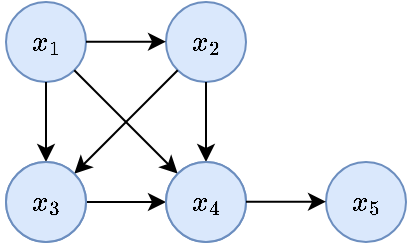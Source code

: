 <mxfile version="21.6.8" type="device">
  <diagram name="Page-1" id="d-9mGRL6aTvQhDhSjTsx">
    <mxGraphModel dx="478" dy="330" grid="1" gridSize="10" guides="1" tooltips="1" connect="1" arrows="1" fold="1" page="1" pageScale="1" pageWidth="827" pageHeight="1169" math="1" shadow="0">
      <root>
        <mxCell id="0" />
        <mxCell id="1" parent="0" />
        <mxCell id="yweXbOrhJfcLfBBhVS54-12" value="$$x_2$$" style="ellipse;whiteSpace=wrap;html=1;aspect=fixed;fillColor=#dae8fc;strokeColor=#6c8ebf;" parent="1" vertex="1">
          <mxGeometry x="160" y="40" width="40" height="40" as="geometry" />
        </mxCell>
        <mxCell id="YyBx6j8OX0uBX59bD9L7-3" value="$$x_3$$" style="ellipse;whiteSpace=wrap;html=1;aspect=fixed;fillColor=#dae8fc;strokeColor=#6c8ebf;direction=south;" parent="1" vertex="1">
          <mxGeometry x="80" y="120" width="40" height="40" as="geometry" />
        </mxCell>
        <mxCell id="YyBx6j8OX0uBX59bD9L7-4" value="$$x_1$$" style="ellipse;whiteSpace=wrap;html=1;aspect=fixed;fillColor=#dae8fc;strokeColor=#6c8ebf;" parent="1" vertex="1">
          <mxGeometry x="80" y="40" width="40" height="40" as="geometry" />
        </mxCell>
        <mxCell id="YyBx6j8OX0uBX59bD9L7-15" value="" style="endArrow=classic;html=1;rounded=0;exitX=0.5;exitY=1;exitDx=0;exitDy=0;entryX=0;entryY=0.5;entryDx=0;entryDy=0;" parent="1" source="YyBx6j8OX0uBX59bD9L7-4" target="YyBx6j8OX0uBX59bD9L7-3" edge="1">
          <mxGeometry width="50" height="50" relative="1" as="geometry">
            <mxPoint x="130" y="130" as="sourcePoint" />
            <mxPoint x="180" y="80" as="targetPoint" />
          </mxGeometry>
        </mxCell>
        <mxCell id="7tzM2_jb2_C5OTmLuj84-1" value="$$x_4$$" style="ellipse;whiteSpace=wrap;html=1;aspect=fixed;fillColor=#dae8fc;strokeColor=#6c8ebf;direction=south;" parent="1" vertex="1">
          <mxGeometry x="160" y="120" width="40" height="40" as="geometry" />
        </mxCell>
        <mxCell id="7tzM2_jb2_C5OTmLuj84-6" value="" style="endArrow=classic;html=1;rounded=0;exitX=0;exitY=1;exitDx=0;exitDy=0;entryX=0;entryY=0;entryDx=0;entryDy=0;" parent="1" source="yweXbOrhJfcLfBBhVS54-12" target="YyBx6j8OX0uBX59bD9L7-3" edge="1">
          <mxGeometry width="50" height="50" relative="1" as="geometry">
            <mxPoint x="190" y="90" as="sourcePoint" />
            <mxPoint x="190" y="110" as="targetPoint" />
          </mxGeometry>
        </mxCell>
        <mxCell id="7tzM2_jb2_C5OTmLuj84-8" value="" style="endArrow=classic;html=1;rounded=0;exitX=0.5;exitY=0;exitDx=0;exitDy=0;entryX=0.5;entryY=1;entryDx=0;entryDy=0;" parent="1" source="YyBx6j8OX0uBX59bD9L7-3" target="7tzM2_jb2_C5OTmLuj84-1" edge="1">
          <mxGeometry width="50" height="50" relative="1" as="geometry">
            <mxPoint x="160" y="190" as="sourcePoint" />
            <mxPoint x="200" y="190" as="targetPoint" />
          </mxGeometry>
        </mxCell>
        <mxCell id="tNs_6DiUinGEc3Wkc2p0-2" value="" style="endArrow=classic;html=1;rounded=0;exitX=0.5;exitY=0;exitDx=0;exitDy=0;entryX=0.5;entryY=1;entryDx=0;entryDy=0;" edge="1" parent="1">
          <mxGeometry width="50" height="50" relative="1" as="geometry">
            <mxPoint x="120" y="59.83" as="sourcePoint" />
            <mxPoint x="160" y="59.83" as="targetPoint" />
          </mxGeometry>
        </mxCell>
        <mxCell id="tNs_6DiUinGEc3Wkc2p0-3" value="" style="endArrow=classic;html=1;rounded=0;exitX=0.5;exitY=1;exitDx=0;exitDy=0;entryX=0;entryY=0.5;entryDx=0;entryDy=0;" edge="1" parent="1" source="yweXbOrhJfcLfBBhVS54-12" target="7tzM2_jb2_C5OTmLuj84-1">
          <mxGeometry width="50" height="50" relative="1" as="geometry">
            <mxPoint x="240" y="190" as="sourcePoint" />
            <mxPoint x="290" y="140" as="targetPoint" />
          </mxGeometry>
        </mxCell>
        <mxCell id="tNs_6DiUinGEc3Wkc2p0-4" value="" style="endArrow=classic;html=1;rounded=0;exitX=1;exitY=1;exitDx=0;exitDy=0;entryX=0;entryY=1;entryDx=0;entryDy=0;" edge="1" parent="1" source="YyBx6j8OX0uBX59bD9L7-4" target="7tzM2_jb2_C5OTmLuj84-1">
          <mxGeometry width="50" height="50" relative="1" as="geometry">
            <mxPoint x="240" y="190" as="sourcePoint" />
            <mxPoint x="290" y="140" as="targetPoint" />
          </mxGeometry>
        </mxCell>
        <mxCell id="tNs_6DiUinGEc3Wkc2p0-5" value="$$x_3$$" style="ellipse;whiteSpace=wrap;html=1;aspect=fixed;fillColor=#dae8fc;strokeColor=#6c8ebf;direction=south;" vertex="1" parent="1">
          <mxGeometry x="80" y="120" width="40" height="40" as="geometry" />
        </mxCell>
        <mxCell id="tNs_6DiUinGEc3Wkc2p0-6" value="$$x_4$$" style="ellipse;whiteSpace=wrap;html=1;aspect=fixed;fillColor=#dae8fc;strokeColor=#6c8ebf;direction=south;" vertex="1" parent="1">
          <mxGeometry x="160" y="120" width="40" height="40" as="geometry" />
        </mxCell>
        <mxCell id="tNs_6DiUinGEc3Wkc2p0-7" value="$$x_5$$" style="ellipse;whiteSpace=wrap;html=1;aspect=fixed;fillColor=#dae8fc;strokeColor=#6c8ebf;direction=south;" vertex="1" parent="1">
          <mxGeometry x="240" y="120" width="40" height="40" as="geometry" />
        </mxCell>
        <mxCell id="tNs_6DiUinGEc3Wkc2p0-8" value="" style="endArrow=classic;html=1;rounded=0;exitX=0.5;exitY=0;exitDx=0;exitDy=0;entryX=0.5;entryY=1;entryDx=0;entryDy=0;" edge="1" parent="1">
          <mxGeometry width="50" height="50" relative="1" as="geometry">
            <mxPoint x="200" y="139.83" as="sourcePoint" />
            <mxPoint x="240" y="139.83" as="targetPoint" />
          </mxGeometry>
        </mxCell>
      </root>
    </mxGraphModel>
  </diagram>
</mxfile>
